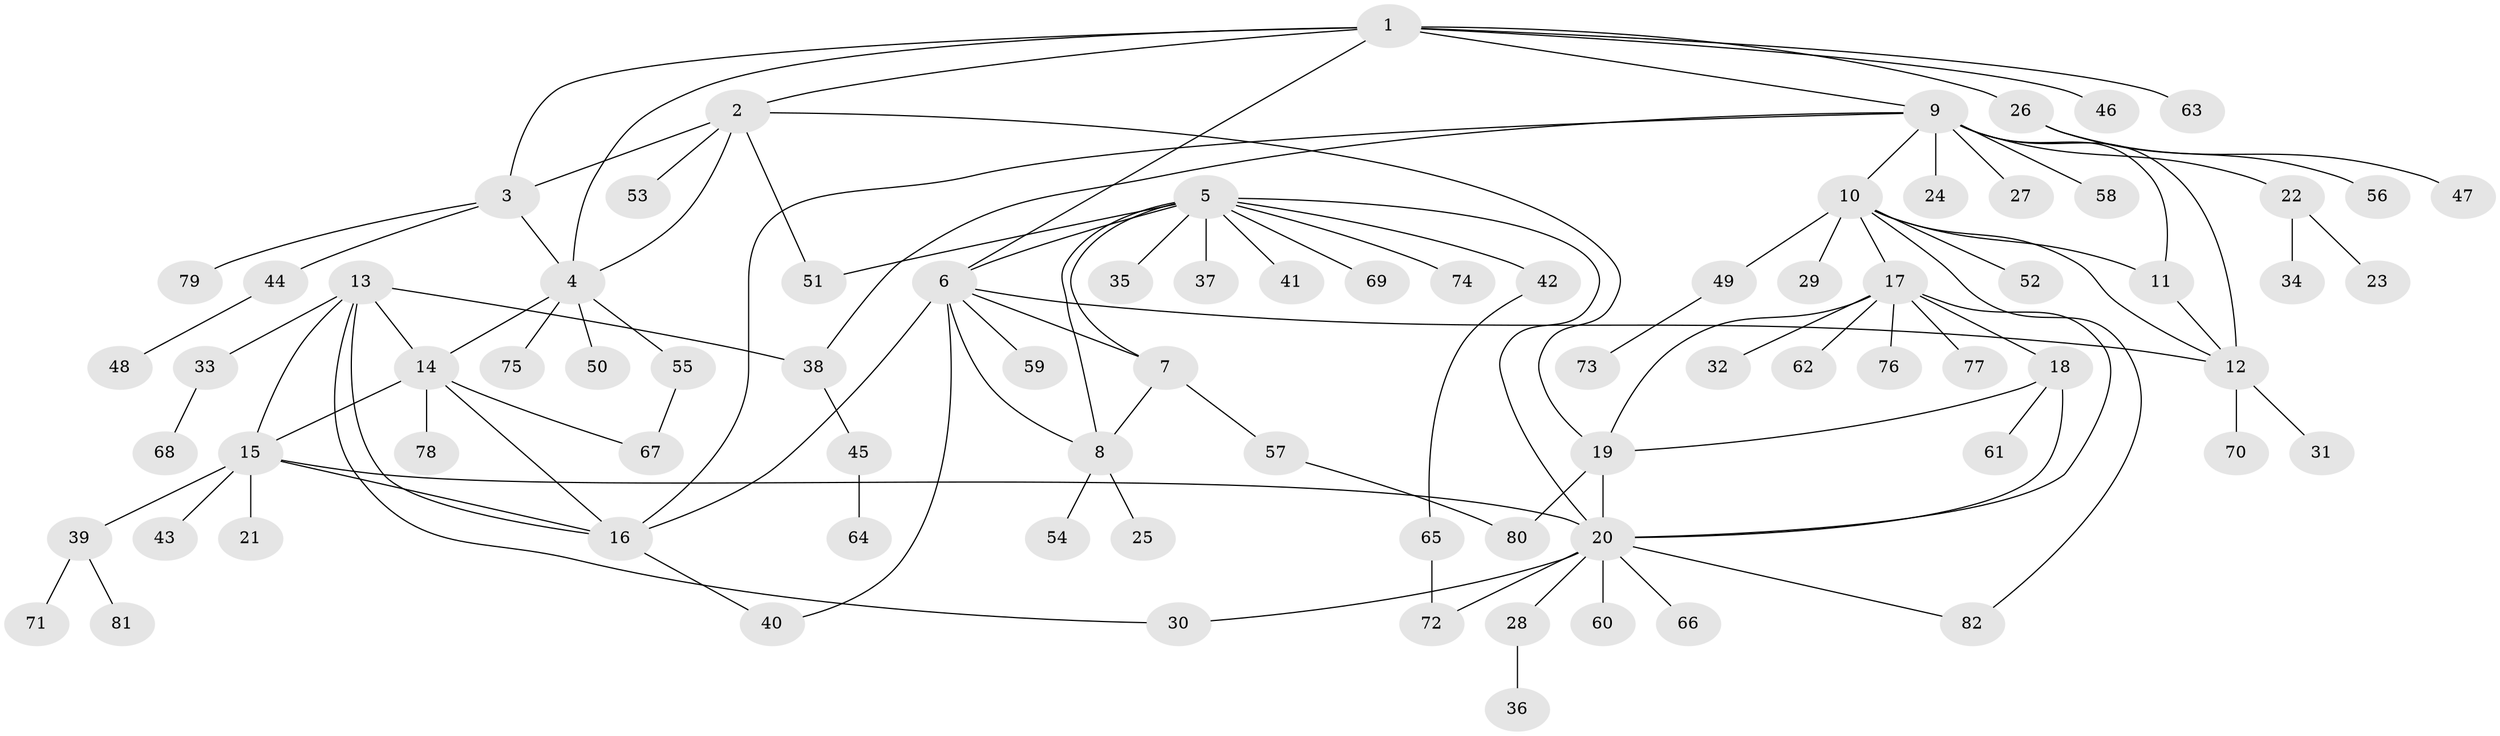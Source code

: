 // Generated by graph-tools (version 1.1) at 2025/02/03/09/25 03:02:33]
// undirected, 82 vertices, 110 edges
graph export_dot {
graph [start="1"]
  node [color=gray90,style=filled];
  1;
  2;
  3;
  4;
  5;
  6;
  7;
  8;
  9;
  10;
  11;
  12;
  13;
  14;
  15;
  16;
  17;
  18;
  19;
  20;
  21;
  22;
  23;
  24;
  25;
  26;
  27;
  28;
  29;
  30;
  31;
  32;
  33;
  34;
  35;
  36;
  37;
  38;
  39;
  40;
  41;
  42;
  43;
  44;
  45;
  46;
  47;
  48;
  49;
  50;
  51;
  52;
  53;
  54;
  55;
  56;
  57;
  58;
  59;
  60;
  61;
  62;
  63;
  64;
  65;
  66;
  67;
  68;
  69;
  70;
  71;
  72;
  73;
  74;
  75;
  76;
  77;
  78;
  79;
  80;
  81;
  82;
  1 -- 2;
  1 -- 3;
  1 -- 4;
  1 -- 6;
  1 -- 9;
  1 -- 26;
  1 -- 46;
  1 -- 63;
  2 -- 3;
  2 -- 4;
  2 -- 19;
  2 -- 51;
  2 -- 53;
  3 -- 4;
  3 -- 44;
  3 -- 79;
  4 -- 14;
  4 -- 50;
  4 -- 55;
  4 -- 75;
  5 -- 6;
  5 -- 7;
  5 -- 8;
  5 -- 20;
  5 -- 35;
  5 -- 37;
  5 -- 41;
  5 -- 42;
  5 -- 51;
  5 -- 69;
  5 -- 74;
  6 -- 7;
  6 -- 8;
  6 -- 12;
  6 -- 16;
  6 -- 40;
  6 -- 59;
  7 -- 8;
  7 -- 57;
  8 -- 25;
  8 -- 54;
  9 -- 10;
  9 -- 11;
  9 -- 12;
  9 -- 16;
  9 -- 22;
  9 -- 24;
  9 -- 27;
  9 -- 38;
  9 -- 58;
  10 -- 11;
  10 -- 12;
  10 -- 17;
  10 -- 29;
  10 -- 49;
  10 -- 52;
  10 -- 82;
  11 -- 12;
  12 -- 31;
  12 -- 70;
  13 -- 14;
  13 -- 15;
  13 -- 16;
  13 -- 30;
  13 -- 33;
  13 -- 38;
  14 -- 15;
  14 -- 16;
  14 -- 67;
  14 -- 78;
  15 -- 16;
  15 -- 20;
  15 -- 21;
  15 -- 39;
  15 -- 43;
  16 -- 40;
  17 -- 18;
  17 -- 19;
  17 -- 20;
  17 -- 32;
  17 -- 62;
  17 -- 76;
  17 -- 77;
  18 -- 19;
  18 -- 20;
  18 -- 61;
  19 -- 20;
  19 -- 80;
  20 -- 28;
  20 -- 30;
  20 -- 60;
  20 -- 66;
  20 -- 72;
  20 -- 82;
  22 -- 23;
  22 -- 34;
  26 -- 47;
  26 -- 56;
  28 -- 36;
  33 -- 68;
  38 -- 45;
  39 -- 71;
  39 -- 81;
  42 -- 65;
  44 -- 48;
  45 -- 64;
  49 -- 73;
  55 -- 67;
  57 -- 80;
  65 -- 72;
}
